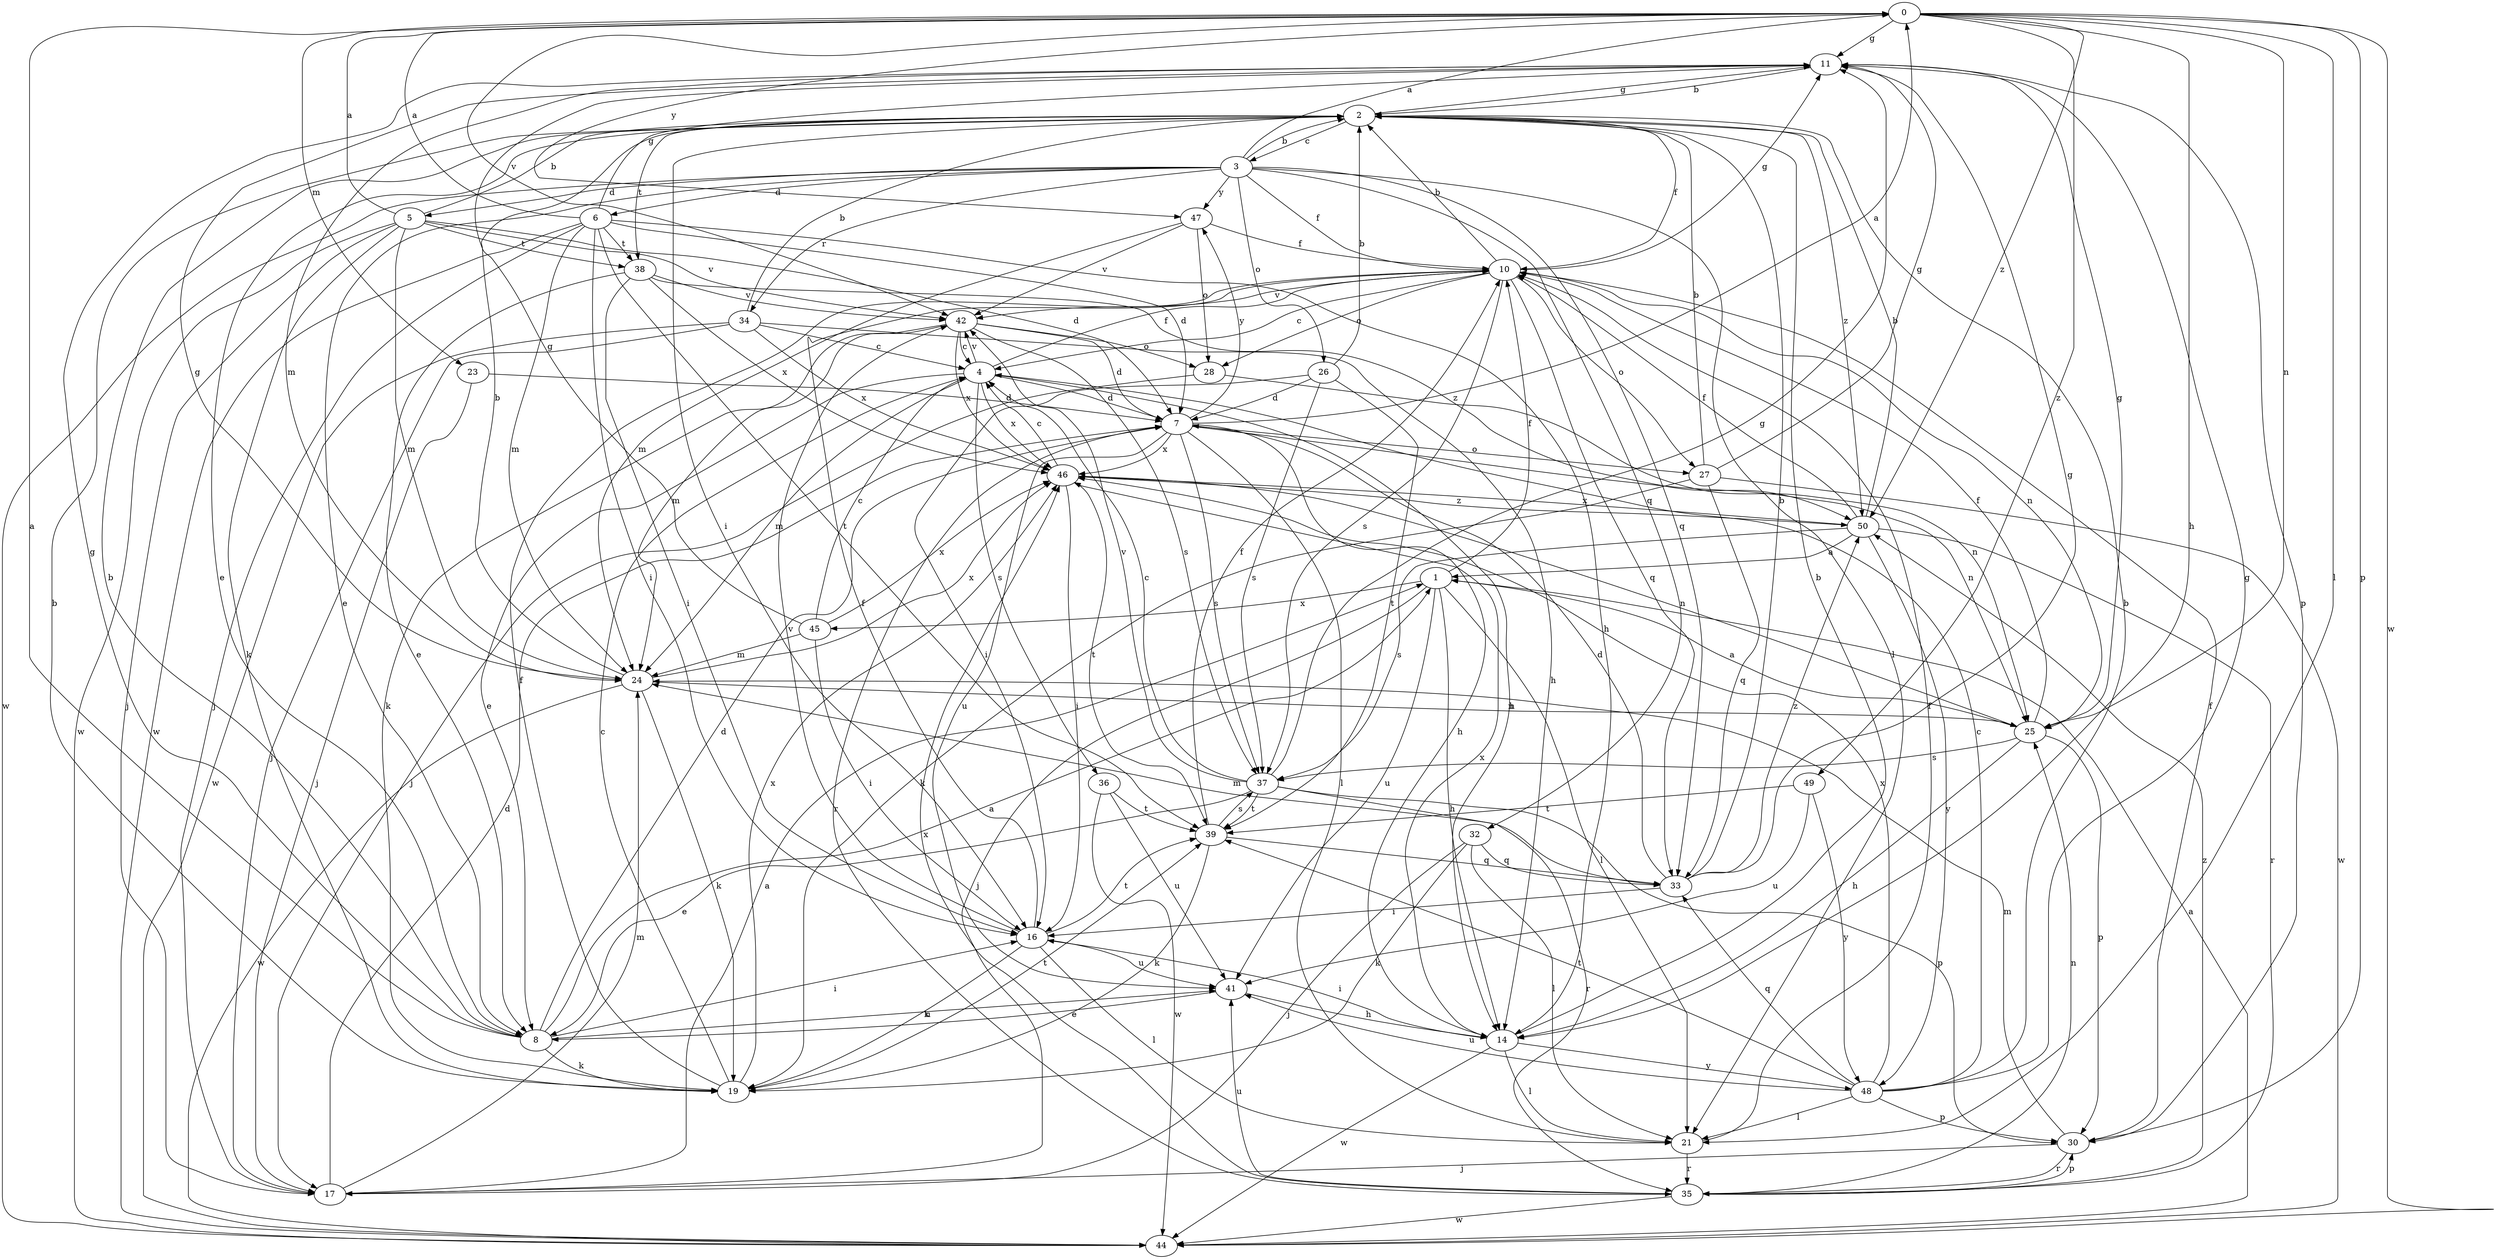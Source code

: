strict digraph  {
0;
1;
2;
3;
4;
5;
6;
7;
8;
10;
11;
14;
16;
17;
19;
21;
23;
24;
25;
26;
27;
28;
30;
32;
33;
34;
35;
36;
37;
38;
39;
41;
42;
44;
45;
46;
47;
48;
49;
50;
0 -> 11  [label=g];
0 -> 14  [label=h];
0 -> 21  [label=l];
0 -> 23  [label=m];
0 -> 25  [label=n];
0 -> 30  [label=p];
0 -> 42  [label=v];
0 -> 44  [label=w];
0 -> 47  [label=y];
0 -> 49  [label=z];
0 -> 50  [label=z];
1 -> 10  [label=f];
1 -> 14  [label=h];
1 -> 17  [label=j];
1 -> 21  [label=l];
1 -> 41  [label=u];
1 -> 45  [label=x];
2 -> 3  [label=c];
2 -> 8  [label=e];
2 -> 10  [label=f];
2 -> 11  [label=g];
2 -> 16  [label=i];
2 -> 38  [label=t];
2 -> 50  [label=z];
3 -> 0  [label=a];
3 -> 2  [label=b];
3 -> 5  [label=d];
3 -> 6  [label=d];
3 -> 8  [label=e];
3 -> 10  [label=f];
3 -> 21  [label=l];
3 -> 26  [label=o];
3 -> 32  [label=q];
3 -> 33  [label=q];
3 -> 34  [label=r];
3 -> 44  [label=w];
3 -> 47  [label=y];
4 -> 7  [label=d];
4 -> 8  [label=e];
4 -> 10  [label=f];
4 -> 14  [label=h];
4 -> 24  [label=m];
4 -> 36  [label=s];
4 -> 42  [label=v];
4 -> 46  [label=x];
5 -> 0  [label=a];
5 -> 2  [label=b];
5 -> 7  [label=d];
5 -> 17  [label=j];
5 -> 19  [label=k];
5 -> 24  [label=m];
5 -> 38  [label=t];
5 -> 42  [label=v];
5 -> 44  [label=w];
6 -> 0  [label=a];
6 -> 7  [label=d];
6 -> 11  [label=g];
6 -> 14  [label=h];
6 -> 16  [label=i];
6 -> 17  [label=j];
6 -> 24  [label=m];
6 -> 38  [label=t];
6 -> 39  [label=t];
6 -> 44  [label=w];
7 -> 0  [label=a];
7 -> 14  [label=h];
7 -> 21  [label=l];
7 -> 25  [label=n];
7 -> 27  [label=o];
7 -> 35  [label=r];
7 -> 37  [label=s];
7 -> 41  [label=u];
7 -> 46  [label=x];
7 -> 47  [label=y];
8 -> 0  [label=a];
8 -> 1  [label=a];
8 -> 2  [label=b];
8 -> 7  [label=d];
8 -> 11  [label=g];
8 -> 16  [label=i];
8 -> 19  [label=k];
8 -> 41  [label=u];
10 -> 2  [label=b];
10 -> 4  [label=c];
10 -> 11  [label=g];
10 -> 25  [label=n];
10 -> 27  [label=o];
10 -> 28  [label=o];
10 -> 33  [label=q];
10 -> 37  [label=s];
10 -> 42  [label=v];
11 -> 2  [label=b];
11 -> 24  [label=m];
11 -> 30  [label=p];
14 -> 2  [label=b];
14 -> 16  [label=i];
14 -> 21  [label=l];
14 -> 44  [label=w];
14 -> 46  [label=x];
14 -> 48  [label=y];
16 -> 10  [label=f];
16 -> 19  [label=k];
16 -> 21  [label=l];
16 -> 39  [label=t];
16 -> 41  [label=u];
16 -> 42  [label=v];
17 -> 1  [label=a];
17 -> 7  [label=d];
17 -> 24  [label=m];
19 -> 2  [label=b];
19 -> 4  [label=c];
19 -> 10  [label=f];
19 -> 39  [label=t];
19 -> 46  [label=x];
21 -> 10  [label=f];
21 -> 35  [label=r];
23 -> 7  [label=d];
23 -> 17  [label=j];
24 -> 2  [label=b];
24 -> 11  [label=g];
24 -> 19  [label=k];
24 -> 25  [label=n];
24 -> 44  [label=w];
24 -> 46  [label=x];
25 -> 1  [label=a];
25 -> 10  [label=f];
25 -> 11  [label=g];
25 -> 14  [label=h];
25 -> 30  [label=p];
25 -> 37  [label=s];
26 -> 2  [label=b];
26 -> 7  [label=d];
26 -> 16  [label=i];
26 -> 37  [label=s];
26 -> 39  [label=t];
27 -> 2  [label=b];
27 -> 11  [label=g];
27 -> 19  [label=k];
27 -> 33  [label=q];
27 -> 44  [label=w];
28 -> 17  [label=j];
28 -> 25  [label=n];
30 -> 10  [label=f];
30 -> 17  [label=j];
30 -> 24  [label=m];
30 -> 35  [label=r];
32 -> 17  [label=j];
32 -> 19  [label=k];
32 -> 21  [label=l];
32 -> 33  [label=q];
33 -> 2  [label=b];
33 -> 7  [label=d];
33 -> 11  [label=g];
33 -> 16  [label=i];
33 -> 24  [label=m];
33 -> 50  [label=z];
34 -> 2  [label=b];
34 -> 4  [label=c];
34 -> 14  [label=h];
34 -> 17  [label=j];
34 -> 44  [label=w];
34 -> 46  [label=x];
35 -> 25  [label=n];
35 -> 30  [label=p];
35 -> 41  [label=u];
35 -> 44  [label=w];
35 -> 46  [label=x];
35 -> 50  [label=z];
36 -> 39  [label=t];
36 -> 41  [label=u];
36 -> 44  [label=w];
37 -> 4  [label=c];
37 -> 8  [label=e];
37 -> 11  [label=g];
37 -> 30  [label=p];
37 -> 35  [label=r];
37 -> 39  [label=t];
37 -> 42  [label=v];
38 -> 8  [label=e];
38 -> 16  [label=i];
38 -> 42  [label=v];
38 -> 46  [label=x];
38 -> 50  [label=z];
39 -> 10  [label=f];
39 -> 19  [label=k];
39 -> 33  [label=q];
39 -> 37  [label=s];
41 -> 8  [label=e];
41 -> 14  [label=h];
42 -> 4  [label=c];
42 -> 7  [label=d];
42 -> 19  [label=k];
42 -> 24  [label=m];
42 -> 28  [label=o];
42 -> 37  [label=s];
42 -> 46  [label=x];
44 -> 1  [label=a];
45 -> 4  [label=c];
45 -> 11  [label=g];
45 -> 16  [label=i];
45 -> 24  [label=m];
45 -> 46  [label=x];
46 -> 4  [label=c];
46 -> 16  [label=i];
46 -> 25  [label=n];
46 -> 39  [label=t];
46 -> 50  [label=z];
47 -> 10  [label=f];
47 -> 24  [label=m];
47 -> 28  [label=o];
47 -> 42  [label=v];
48 -> 2  [label=b];
48 -> 4  [label=c];
48 -> 11  [label=g];
48 -> 21  [label=l];
48 -> 30  [label=p];
48 -> 33  [label=q];
48 -> 39  [label=t];
48 -> 41  [label=u];
48 -> 46  [label=x];
49 -> 39  [label=t];
49 -> 41  [label=u];
49 -> 48  [label=y];
50 -> 1  [label=a];
50 -> 2  [label=b];
50 -> 10  [label=f];
50 -> 35  [label=r];
50 -> 37  [label=s];
50 -> 46  [label=x];
50 -> 48  [label=y];
}
